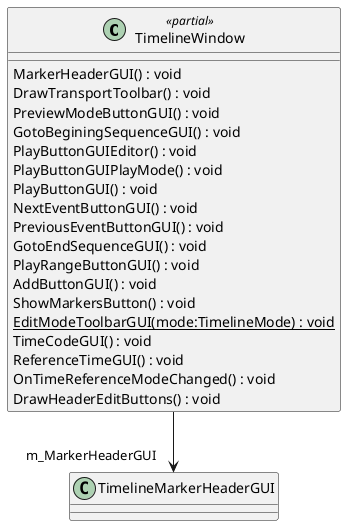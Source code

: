 @startuml
class TimelineWindow <<partial>> {
    MarkerHeaderGUI() : void
    DrawTransportToolbar() : void
    PreviewModeButtonGUI() : void
    GotoBeginingSequenceGUI() : void
    PlayButtonGUIEditor() : void
    PlayButtonGUIPlayMode() : void
    PlayButtonGUI() : void
    NextEventButtonGUI() : void
    PreviousEventButtonGUI() : void
    GotoEndSequenceGUI() : void
    PlayRangeButtonGUI() : void
    AddButtonGUI() : void
    ShowMarkersButton() : void
    {static} EditModeToolbarGUI(mode:TimelineMode) : void
    TimeCodeGUI() : void
    ReferenceTimeGUI() : void
    OnTimeReferenceModeChanged() : void
    DrawHeaderEditButtons() : void
}
TimelineWindow --> "m_MarkerHeaderGUI" TimelineMarkerHeaderGUI
@enduml
